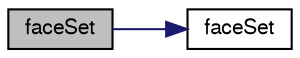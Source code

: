digraph "faceSet"
{
  bgcolor="transparent";
  edge [fontname="FreeSans",fontsize="10",labelfontname="FreeSans",labelfontsize="10"];
  node [fontname="FreeSans",fontsize="10",shape=record];
  rankdir="LR";
  Node313 [label="faceSet",height=0.2,width=0.4,color="black", fillcolor="grey75", style="filled", fontcolor="black"];
  Node313 -> Node314 [color="midnightblue",fontsize="10",style="solid",fontname="FreeSans"];
  Node314 [label="faceSet",height=0.2,width=0.4,color="black",URL="$a25446.html#aae7d9fca65bb52c8ba860b9ef0ae29f9",tooltip="Construct from IOobject. "];
}
